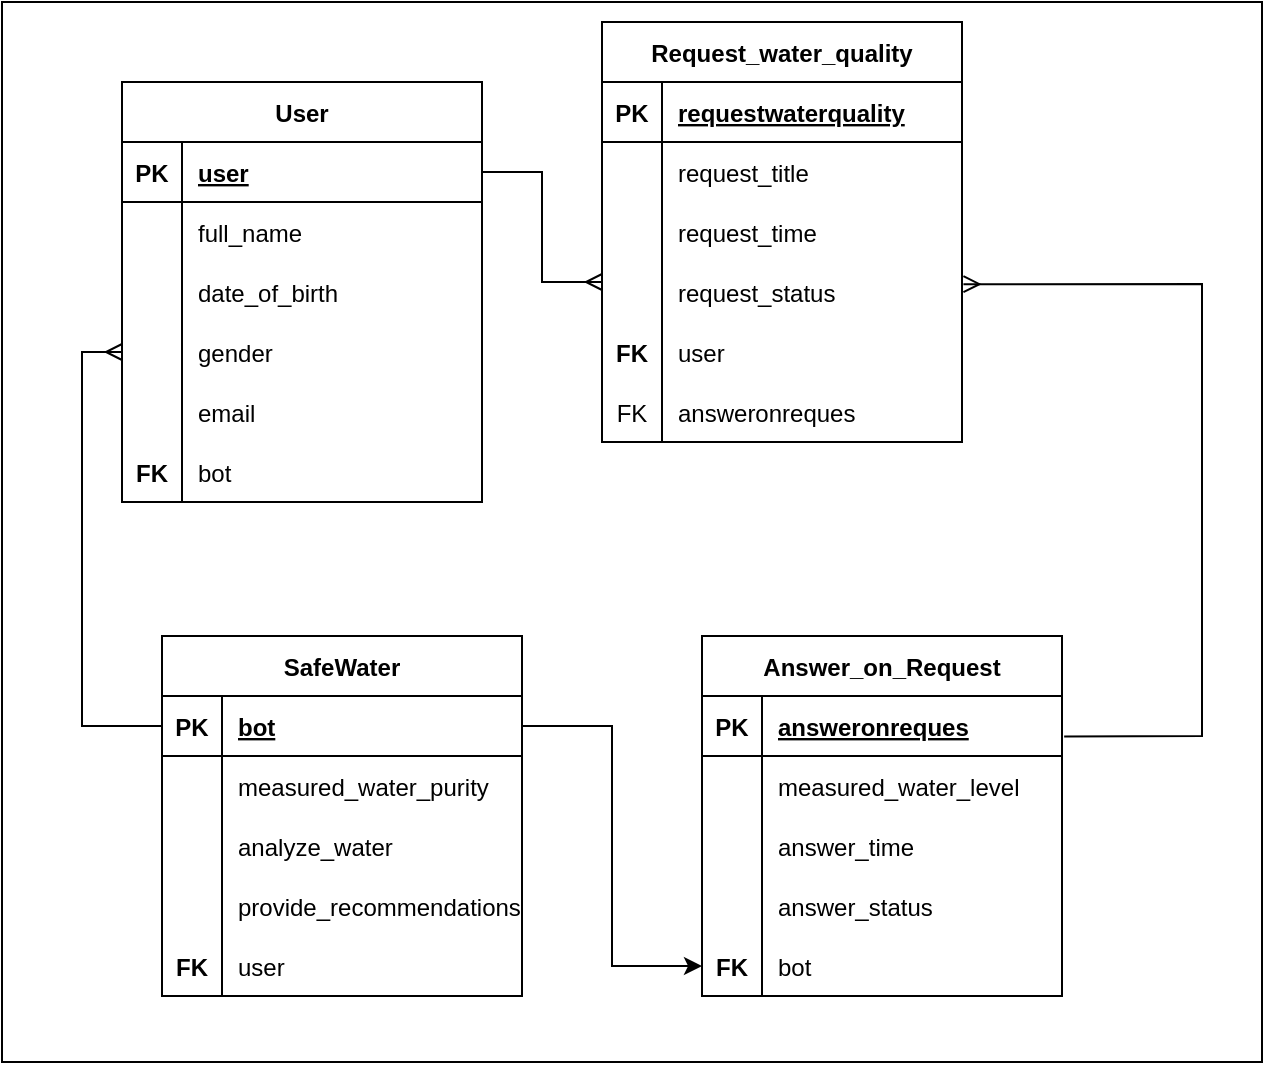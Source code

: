 <mxfile version="22.0.7" type="device">
  <diagram name="Страница — 1" id="PBsCXd5WmThWlhP5KfTM">
    <mxGraphModel dx="989" dy="1372" grid="1" gridSize="10" guides="1" tooltips="1" connect="1" arrows="1" fold="1" page="1" pageScale="1" pageWidth="1169" pageHeight="827" math="0" shadow="0">
      <root>
        <mxCell id="0" />
        <mxCell id="1" parent="0" />
        <mxCell id="3SEpOaOU_BPswneahcGI-242" value="" style="rounded=0;whiteSpace=wrap;html=1;" parent="1" vertex="1">
          <mxGeometry y="-820" width="630" height="530" as="geometry" />
        </mxCell>
        <mxCell id="3SEpOaOU_BPswneahcGI-46" value="User" style="shape=table;startSize=30;container=1;collapsible=1;childLayout=tableLayout;fixedRows=1;rowLines=0;fontStyle=1;align=center;resizeLast=1;" parent="1" vertex="1">
          <mxGeometry x="60" y="-780" width="180" height="210" as="geometry" />
        </mxCell>
        <mxCell id="3SEpOaOU_BPswneahcGI-47" value="" style="shape=partialRectangle;collapsible=0;dropTarget=0;pointerEvents=0;fillColor=none;top=0;left=0;bottom=1;right=0;points=[[0,0.5],[1,0.5]];portConstraint=eastwest;" parent="3SEpOaOU_BPswneahcGI-46" vertex="1">
          <mxGeometry y="30" width="180" height="30" as="geometry" />
        </mxCell>
        <mxCell id="3SEpOaOU_BPswneahcGI-48" value="PK" style="shape=partialRectangle;connectable=0;fillColor=none;top=0;left=0;bottom=0;right=0;fontStyle=1;overflow=hidden;" parent="3SEpOaOU_BPswneahcGI-47" vertex="1">
          <mxGeometry width="30" height="30" as="geometry">
            <mxRectangle width="30" height="30" as="alternateBounds" />
          </mxGeometry>
        </mxCell>
        <mxCell id="3SEpOaOU_BPswneahcGI-49" value="user" style="shape=partialRectangle;connectable=0;fillColor=none;top=0;left=0;bottom=0;right=0;align=left;spacingLeft=6;fontStyle=5;overflow=hidden;" parent="3SEpOaOU_BPswneahcGI-47" vertex="1">
          <mxGeometry x="30" width="150" height="30" as="geometry">
            <mxRectangle width="150" height="30" as="alternateBounds" />
          </mxGeometry>
        </mxCell>
        <mxCell id="3SEpOaOU_BPswneahcGI-50" value="" style="shape=partialRectangle;collapsible=0;dropTarget=0;pointerEvents=0;fillColor=none;top=0;left=0;bottom=0;right=0;points=[[0,0.5],[1,0.5]];portConstraint=eastwest;" parent="3SEpOaOU_BPswneahcGI-46" vertex="1">
          <mxGeometry y="60" width="180" height="30" as="geometry" />
        </mxCell>
        <mxCell id="3SEpOaOU_BPswneahcGI-51" value="" style="shape=partialRectangle;connectable=0;fillColor=none;top=0;left=0;bottom=0;right=0;editable=1;overflow=hidden;" parent="3SEpOaOU_BPswneahcGI-50" vertex="1">
          <mxGeometry width="30" height="30" as="geometry">
            <mxRectangle width="30" height="30" as="alternateBounds" />
          </mxGeometry>
        </mxCell>
        <mxCell id="3SEpOaOU_BPswneahcGI-52" value="full_name" style="shape=partialRectangle;connectable=0;fillColor=none;top=0;left=0;bottom=0;right=0;align=left;spacingLeft=6;overflow=hidden;" parent="3SEpOaOU_BPswneahcGI-50" vertex="1">
          <mxGeometry x="30" width="150" height="30" as="geometry">
            <mxRectangle width="150" height="30" as="alternateBounds" />
          </mxGeometry>
        </mxCell>
        <mxCell id="3SEpOaOU_BPswneahcGI-53" value="" style="shape=partialRectangle;collapsible=0;dropTarget=0;pointerEvents=0;fillColor=none;top=0;left=0;bottom=0;right=0;points=[[0,0.5],[1,0.5]];portConstraint=eastwest;" parent="3SEpOaOU_BPswneahcGI-46" vertex="1">
          <mxGeometry y="90" width="180" height="30" as="geometry" />
        </mxCell>
        <mxCell id="3SEpOaOU_BPswneahcGI-54" value="" style="shape=partialRectangle;connectable=0;fillColor=none;top=0;left=0;bottom=0;right=0;editable=1;overflow=hidden;fontStyle=1" parent="3SEpOaOU_BPswneahcGI-53" vertex="1">
          <mxGeometry width="30" height="30" as="geometry">
            <mxRectangle width="30" height="30" as="alternateBounds" />
          </mxGeometry>
        </mxCell>
        <mxCell id="3SEpOaOU_BPswneahcGI-55" value="date_of_birth" style="shape=partialRectangle;connectable=0;fillColor=none;top=0;left=0;bottom=0;right=0;align=left;spacingLeft=6;overflow=hidden;" parent="3SEpOaOU_BPswneahcGI-53" vertex="1">
          <mxGeometry x="30" width="150" height="30" as="geometry">
            <mxRectangle width="150" height="30" as="alternateBounds" />
          </mxGeometry>
        </mxCell>
        <mxCell id="3SEpOaOU_BPswneahcGI-56" value="" style="shape=partialRectangle;collapsible=0;dropTarget=0;pointerEvents=0;fillColor=none;top=0;left=0;bottom=0;right=0;points=[[0,0.5],[1,0.5]];portConstraint=eastwest;" parent="3SEpOaOU_BPswneahcGI-46" vertex="1">
          <mxGeometry y="120" width="180" height="30" as="geometry" />
        </mxCell>
        <mxCell id="3SEpOaOU_BPswneahcGI-57" value="" style="shape=partialRectangle;connectable=0;fillColor=none;top=0;left=0;bottom=0;right=0;editable=1;overflow=hidden;fontStyle=1" parent="3SEpOaOU_BPswneahcGI-56" vertex="1">
          <mxGeometry width="30" height="30" as="geometry">
            <mxRectangle width="30" height="30" as="alternateBounds" />
          </mxGeometry>
        </mxCell>
        <mxCell id="3SEpOaOU_BPswneahcGI-58" value="gender" style="shape=partialRectangle;connectable=0;fillColor=none;top=0;left=0;bottom=0;right=0;align=left;spacingLeft=6;overflow=hidden;" parent="3SEpOaOU_BPswneahcGI-56" vertex="1">
          <mxGeometry x="30" width="150" height="30" as="geometry">
            <mxRectangle width="150" height="30" as="alternateBounds" />
          </mxGeometry>
        </mxCell>
        <mxCell id="I8bGM_1L3u9yay8RhePR-1" value="" style="shape=partialRectangle;collapsible=0;dropTarget=0;pointerEvents=0;fillColor=none;top=0;left=0;bottom=0;right=0;points=[[0,0.5],[1,0.5]];portConstraint=eastwest;" parent="3SEpOaOU_BPswneahcGI-46" vertex="1">
          <mxGeometry y="150" width="180" height="30" as="geometry" />
        </mxCell>
        <mxCell id="I8bGM_1L3u9yay8RhePR-2" value="" style="shape=partialRectangle;connectable=0;fillColor=none;top=0;left=0;bottom=0;right=0;editable=1;overflow=hidden;fontStyle=1" parent="I8bGM_1L3u9yay8RhePR-1" vertex="1">
          <mxGeometry width="30" height="30" as="geometry">
            <mxRectangle width="30" height="30" as="alternateBounds" />
          </mxGeometry>
        </mxCell>
        <mxCell id="I8bGM_1L3u9yay8RhePR-3" value="email" style="shape=partialRectangle;connectable=0;fillColor=none;top=0;left=0;bottom=0;right=0;align=left;spacingLeft=6;overflow=hidden;" parent="I8bGM_1L3u9yay8RhePR-1" vertex="1">
          <mxGeometry x="30" width="150" height="30" as="geometry">
            <mxRectangle width="150" height="30" as="alternateBounds" />
          </mxGeometry>
        </mxCell>
        <mxCell id="3SEpOaOU_BPswneahcGI-110" value="SafeWater" style="shape=table;startSize=30;container=1;collapsible=1;childLayout=tableLayout;fixedRows=1;rowLines=0;fontStyle=1;align=center;resizeLast=1;" parent="1" vertex="1">
          <mxGeometry x="80" y="-503" width="180" height="180" as="geometry" />
        </mxCell>
        <mxCell id="3SEpOaOU_BPswneahcGI-111" value="" style="shape=partialRectangle;collapsible=0;dropTarget=0;pointerEvents=0;fillColor=none;top=0;left=0;bottom=1;right=0;points=[[0,0.5],[1,0.5]];portConstraint=eastwest;" parent="3SEpOaOU_BPswneahcGI-110" vertex="1">
          <mxGeometry y="30" width="180" height="30" as="geometry" />
        </mxCell>
        <mxCell id="3SEpOaOU_BPswneahcGI-112" value="PK" style="shape=partialRectangle;connectable=0;fillColor=none;top=0;left=0;bottom=0;right=0;fontStyle=1;overflow=hidden;" parent="3SEpOaOU_BPswneahcGI-111" vertex="1">
          <mxGeometry width="30" height="30" as="geometry">
            <mxRectangle width="30" height="30" as="alternateBounds" />
          </mxGeometry>
        </mxCell>
        <mxCell id="3SEpOaOU_BPswneahcGI-113" value="bot" style="shape=partialRectangle;connectable=0;fillColor=none;top=0;left=0;bottom=0;right=0;align=left;spacingLeft=6;fontStyle=5;overflow=hidden;" parent="3SEpOaOU_BPswneahcGI-111" vertex="1">
          <mxGeometry x="30" width="150" height="30" as="geometry">
            <mxRectangle width="150" height="30" as="alternateBounds" />
          </mxGeometry>
        </mxCell>
        <mxCell id="3SEpOaOU_BPswneahcGI-114" value="" style="shape=partialRectangle;collapsible=0;dropTarget=0;pointerEvents=0;fillColor=none;top=0;left=0;bottom=0;right=0;points=[[0,0.5],[1,0.5]];portConstraint=eastwest;" parent="3SEpOaOU_BPswneahcGI-110" vertex="1">
          <mxGeometry y="60" width="180" height="30" as="geometry" />
        </mxCell>
        <mxCell id="3SEpOaOU_BPswneahcGI-115" value="" style="shape=partialRectangle;connectable=0;fillColor=none;top=0;left=0;bottom=0;right=0;editable=1;overflow=hidden;" parent="3SEpOaOU_BPswneahcGI-114" vertex="1">
          <mxGeometry width="30" height="30" as="geometry">
            <mxRectangle width="30" height="30" as="alternateBounds" />
          </mxGeometry>
        </mxCell>
        <mxCell id="3SEpOaOU_BPswneahcGI-116" value="measured_water_purity" style="shape=partialRectangle;connectable=0;fillColor=none;top=0;left=0;bottom=0;right=0;align=left;spacingLeft=6;overflow=hidden;" parent="3SEpOaOU_BPswneahcGI-114" vertex="1">
          <mxGeometry x="30" width="150" height="30" as="geometry">
            <mxRectangle width="150" height="30" as="alternateBounds" />
          </mxGeometry>
        </mxCell>
        <mxCell id="3SEpOaOU_BPswneahcGI-117" value="" style="shape=partialRectangle;collapsible=0;dropTarget=0;pointerEvents=0;fillColor=none;top=0;left=0;bottom=0;right=0;points=[[0,0.5],[1,0.5]];portConstraint=eastwest;" parent="3SEpOaOU_BPswneahcGI-110" vertex="1">
          <mxGeometry y="90" width="180" height="30" as="geometry" />
        </mxCell>
        <mxCell id="3SEpOaOU_BPswneahcGI-118" value="" style="shape=partialRectangle;connectable=0;fillColor=none;top=0;left=0;bottom=0;right=0;editable=1;overflow=hidden;fontStyle=1" parent="3SEpOaOU_BPswneahcGI-117" vertex="1">
          <mxGeometry width="30" height="30" as="geometry">
            <mxRectangle width="30" height="30" as="alternateBounds" />
          </mxGeometry>
        </mxCell>
        <mxCell id="3SEpOaOU_BPswneahcGI-119" value="analyze_water" style="shape=partialRectangle;connectable=0;fillColor=none;top=0;left=0;bottom=0;right=0;align=left;spacingLeft=6;overflow=hidden;" parent="3SEpOaOU_BPswneahcGI-117" vertex="1">
          <mxGeometry x="30" width="150" height="30" as="geometry">
            <mxRectangle width="150" height="30" as="alternateBounds" />
          </mxGeometry>
        </mxCell>
        <mxCell id="3SEpOaOU_BPswneahcGI-120" value="" style="shape=partialRectangle;collapsible=0;dropTarget=0;pointerEvents=0;fillColor=none;top=0;left=0;bottom=0;right=0;points=[[0,0.5],[1,0.5]];portConstraint=eastwest;" parent="3SEpOaOU_BPswneahcGI-110" vertex="1">
          <mxGeometry y="120" width="180" height="30" as="geometry" />
        </mxCell>
        <mxCell id="3SEpOaOU_BPswneahcGI-121" value="" style="shape=partialRectangle;connectable=0;fillColor=none;top=0;left=0;bottom=0;right=0;editable=1;overflow=hidden;" parent="3SEpOaOU_BPswneahcGI-120" vertex="1">
          <mxGeometry width="30" height="30" as="geometry">
            <mxRectangle width="30" height="30" as="alternateBounds" />
          </mxGeometry>
        </mxCell>
        <mxCell id="3SEpOaOU_BPswneahcGI-122" value="provide_recommendations" style="shape=partialRectangle;connectable=0;fillColor=none;top=0;left=0;bottom=0;right=0;align=left;spacingLeft=6;overflow=hidden;" parent="3SEpOaOU_BPswneahcGI-120" vertex="1">
          <mxGeometry x="30" width="150" height="30" as="geometry">
            <mxRectangle width="150" height="30" as="alternateBounds" />
          </mxGeometry>
        </mxCell>
        <mxCell id="I8bGM_1L3u9yay8RhePR-13" value="" style="shape=partialRectangle;collapsible=0;dropTarget=0;pointerEvents=0;fillColor=none;top=0;left=0;bottom=0;right=0;points=[[0,0.5],[1,0.5]];portConstraint=eastwest;" parent="3SEpOaOU_BPswneahcGI-110" vertex="1">
          <mxGeometry y="150" width="180" height="30" as="geometry" />
        </mxCell>
        <mxCell id="I8bGM_1L3u9yay8RhePR-14" value="FK" style="shape=partialRectangle;connectable=0;fillColor=none;top=0;left=0;bottom=0;right=0;editable=1;overflow=hidden;fontStyle=1" parent="I8bGM_1L3u9yay8RhePR-13" vertex="1">
          <mxGeometry width="30" height="30" as="geometry">
            <mxRectangle width="30" height="30" as="alternateBounds" />
          </mxGeometry>
        </mxCell>
        <mxCell id="I8bGM_1L3u9yay8RhePR-15" value="user" style="shape=partialRectangle;connectable=0;fillColor=none;top=0;left=0;bottom=0;right=0;align=left;spacingLeft=6;overflow=hidden;" parent="I8bGM_1L3u9yay8RhePR-13" vertex="1">
          <mxGeometry x="30" width="150" height="30" as="geometry">
            <mxRectangle width="150" height="30" as="alternateBounds" />
          </mxGeometry>
        </mxCell>
        <mxCell id="3SEpOaOU_BPswneahcGI-129" value="Request_water_quality" style="shape=table;startSize=30;container=1;collapsible=1;childLayout=tableLayout;fixedRows=1;rowLines=0;fontStyle=1;align=center;resizeLast=1;" parent="1" vertex="1">
          <mxGeometry x="300" y="-810" width="180" height="210" as="geometry" />
        </mxCell>
        <mxCell id="3SEpOaOU_BPswneahcGI-130" value="" style="shape=partialRectangle;collapsible=0;dropTarget=0;pointerEvents=0;fillColor=none;top=0;left=0;bottom=1;right=0;points=[[0,0.5],[1,0.5]];portConstraint=eastwest;" parent="3SEpOaOU_BPswneahcGI-129" vertex="1">
          <mxGeometry y="30" width="180" height="30" as="geometry" />
        </mxCell>
        <mxCell id="3SEpOaOU_BPswneahcGI-131" value="PK" style="shape=partialRectangle;connectable=0;fillColor=none;top=0;left=0;bottom=0;right=0;fontStyle=1;overflow=hidden;" parent="3SEpOaOU_BPswneahcGI-130" vertex="1">
          <mxGeometry width="30" height="30" as="geometry">
            <mxRectangle width="30" height="30" as="alternateBounds" />
          </mxGeometry>
        </mxCell>
        <mxCell id="3SEpOaOU_BPswneahcGI-132" value="requestwaterquality" style="shape=partialRectangle;connectable=0;fillColor=none;top=0;left=0;bottom=0;right=0;align=left;spacingLeft=6;fontStyle=5;overflow=hidden;" parent="3SEpOaOU_BPswneahcGI-130" vertex="1">
          <mxGeometry x="30" width="150" height="30" as="geometry">
            <mxRectangle width="150" height="30" as="alternateBounds" />
          </mxGeometry>
        </mxCell>
        <mxCell id="3SEpOaOU_BPswneahcGI-133" value="" style="shape=partialRectangle;collapsible=0;dropTarget=0;pointerEvents=0;fillColor=none;top=0;left=0;bottom=0;right=0;points=[[0,0.5],[1,0.5]];portConstraint=eastwest;" parent="3SEpOaOU_BPswneahcGI-129" vertex="1">
          <mxGeometry y="60" width="180" height="30" as="geometry" />
        </mxCell>
        <mxCell id="3SEpOaOU_BPswneahcGI-134" value="" style="shape=partialRectangle;connectable=0;fillColor=none;top=0;left=0;bottom=0;right=0;editable=1;overflow=hidden;" parent="3SEpOaOU_BPswneahcGI-133" vertex="1">
          <mxGeometry width="30" height="30" as="geometry">
            <mxRectangle width="30" height="30" as="alternateBounds" />
          </mxGeometry>
        </mxCell>
        <mxCell id="3SEpOaOU_BPswneahcGI-135" value="request_title" style="shape=partialRectangle;connectable=0;fillColor=none;top=0;left=0;bottom=0;right=0;align=left;spacingLeft=6;overflow=hidden;" parent="3SEpOaOU_BPswneahcGI-133" vertex="1">
          <mxGeometry x="30" width="150" height="30" as="geometry">
            <mxRectangle width="150" height="30" as="alternateBounds" />
          </mxGeometry>
        </mxCell>
        <mxCell id="3SEpOaOU_BPswneahcGI-136" value="" style="shape=partialRectangle;collapsible=0;dropTarget=0;pointerEvents=0;fillColor=none;top=0;left=0;bottom=0;right=0;points=[[0,0.5],[1,0.5]];portConstraint=eastwest;" parent="3SEpOaOU_BPswneahcGI-129" vertex="1">
          <mxGeometry y="90" width="180" height="30" as="geometry" />
        </mxCell>
        <mxCell id="3SEpOaOU_BPswneahcGI-137" value="" style="shape=partialRectangle;connectable=0;fillColor=none;top=0;left=0;bottom=0;right=0;editable=1;overflow=hidden;fontStyle=1" parent="3SEpOaOU_BPswneahcGI-136" vertex="1">
          <mxGeometry width="30" height="30" as="geometry">
            <mxRectangle width="30" height="30" as="alternateBounds" />
          </mxGeometry>
        </mxCell>
        <mxCell id="3SEpOaOU_BPswneahcGI-138" value="request_time" style="shape=partialRectangle;connectable=0;fillColor=none;top=0;left=0;bottom=0;right=0;align=left;spacingLeft=6;overflow=hidden;" parent="3SEpOaOU_BPswneahcGI-136" vertex="1">
          <mxGeometry x="30" width="150" height="30" as="geometry">
            <mxRectangle width="150" height="30" as="alternateBounds" />
          </mxGeometry>
        </mxCell>
        <mxCell id="3SEpOaOU_BPswneahcGI-139" value="" style="shape=partialRectangle;collapsible=0;dropTarget=0;pointerEvents=0;fillColor=none;top=0;left=0;bottom=0;right=0;points=[[0,0.5],[1,0.5]];portConstraint=eastwest;" parent="3SEpOaOU_BPswneahcGI-129" vertex="1">
          <mxGeometry y="120" width="180" height="30" as="geometry" />
        </mxCell>
        <mxCell id="3SEpOaOU_BPswneahcGI-140" value="" style="shape=partialRectangle;connectable=0;fillColor=none;top=0;left=0;bottom=0;right=0;editable=1;overflow=hidden;fontStyle=1" parent="3SEpOaOU_BPswneahcGI-139" vertex="1">
          <mxGeometry width="30" height="30" as="geometry">
            <mxRectangle width="30" height="30" as="alternateBounds" />
          </mxGeometry>
        </mxCell>
        <mxCell id="3SEpOaOU_BPswneahcGI-141" value="request_status" style="shape=partialRectangle;connectable=0;fillColor=none;top=0;left=0;bottom=0;right=0;align=left;spacingLeft=6;overflow=hidden;" parent="3SEpOaOU_BPswneahcGI-139" vertex="1">
          <mxGeometry x="30" width="150" height="30" as="geometry">
            <mxRectangle width="150" height="30" as="alternateBounds" />
          </mxGeometry>
        </mxCell>
        <mxCell id="3SEpOaOU_BPswneahcGI-171" value="" style="shape=partialRectangle;collapsible=0;dropTarget=0;pointerEvents=0;fillColor=none;top=0;left=0;bottom=0;right=0;points=[[0,0.5],[1,0.5]];portConstraint=eastwest;" parent="3SEpOaOU_BPswneahcGI-129" vertex="1">
          <mxGeometry y="150" width="180" height="30" as="geometry" />
        </mxCell>
        <mxCell id="3SEpOaOU_BPswneahcGI-172" value="FK" style="shape=partialRectangle;connectable=0;fillColor=none;top=0;left=0;bottom=0;right=0;editable=1;overflow=hidden;fontStyle=1" parent="3SEpOaOU_BPswneahcGI-171" vertex="1">
          <mxGeometry width="30" height="30" as="geometry">
            <mxRectangle width="30" height="30" as="alternateBounds" />
          </mxGeometry>
        </mxCell>
        <mxCell id="3SEpOaOU_BPswneahcGI-173" value="user" style="shape=partialRectangle;connectable=0;fillColor=none;top=0;left=0;bottom=0;right=0;align=left;spacingLeft=6;overflow=hidden;" parent="3SEpOaOU_BPswneahcGI-171" vertex="1">
          <mxGeometry x="30" width="150" height="30" as="geometry">
            <mxRectangle width="150" height="30" as="alternateBounds" />
          </mxGeometry>
        </mxCell>
        <mxCell id="I8bGM_1L3u9yay8RhePR-4" value="" style="shape=partialRectangle;collapsible=0;dropTarget=0;pointerEvents=0;fillColor=none;top=0;left=0;bottom=0;right=0;points=[[0,0.5],[1,0.5]];portConstraint=eastwest;" parent="3SEpOaOU_BPswneahcGI-129" vertex="1">
          <mxGeometry y="180" width="180" height="30" as="geometry" />
        </mxCell>
        <mxCell id="I8bGM_1L3u9yay8RhePR-5" value="FK" style="shape=partialRectangle;connectable=0;fillColor=none;top=0;left=0;bottom=0;right=0;editable=1;overflow=hidden;" parent="I8bGM_1L3u9yay8RhePR-4" vertex="1">
          <mxGeometry width="30" height="30" as="geometry">
            <mxRectangle width="30" height="30" as="alternateBounds" />
          </mxGeometry>
        </mxCell>
        <mxCell id="I8bGM_1L3u9yay8RhePR-6" value="answeronreques" style="shape=partialRectangle;connectable=0;fillColor=none;top=0;left=0;bottom=0;right=0;align=left;spacingLeft=6;overflow=hidden;" parent="I8bGM_1L3u9yay8RhePR-4" vertex="1">
          <mxGeometry x="30" width="150" height="30" as="geometry">
            <mxRectangle width="150" height="30" as="alternateBounds" />
          </mxGeometry>
        </mxCell>
        <mxCell id="3SEpOaOU_BPswneahcGI-174" value="Answer_on_Request" style="shape=table;startSize=30;container=1;collapsible=1;childLayout=tableLayout;fixedRows=1;rowLines=0;fontStyle=1;align=center;resizeLast=1;" parent="1" vertex="1">
          <mxGeometry x="350" y="-503" width="180" height="180" as="geometry" />
        </mxCell>
        <mxCell id="3SEpOaOU_BPswneahcGI-175" value="" style="shape=partialRectangle;collapsible=0;dropTarget=0;pointerEvents=0;fillColor=none;top=0;left=0;bottom=1;right=0;points=[[0,0.5],[1,0.5]];portConstraint=eastwest;" parent="3SEpOaOU_BPswneahcGI-174" vertex="1">
          <mxGeometry y="30" width="180" height="30" as="geometry" />
        </mxCell>
        <mxCell id="3SEpOaOU_BPswneahcGI-176" value="PK" style="shape=partialRectangle;connectable=0;fillColor=none;top=0;left=0;bottom=0;right=0;fontStyle=1;overflow=hidden;" parent="3SEpOaOU_BPswneahcGI-175" vertex="1">
          <mxGeometry width="30" height="30" as="geometry">
            <mxRectangle width="30" height="30" as="alternateBounds" />
          </mxGeometry>
        </mxCell>
        <mxCell id="3SEpOaOU_BPswneahcGI-177" value="answeronreques" style="shape=partialRectangle;connectable=0;fillColor=none;top=0;left=0;bottom=0;right=0;align=left;spacingLeft=6;fontStyle=5;overflow=hidden;" parent="3SEpOaOU_BPswneahcGI-175" vertex="1">
          <mxGeometry x="30" width="150" height="30" as="geometry">
            <mxRectangle width="150" height="30" as="alternateBounds" />
          </mxGeometry>
        </mxCell>
        <mxCell id="3SEpOaOU_BPswneahcGI-178" value="" style="shape=partialRectangle;collapsible=0;dropTarget=0;pointerEvents=0;fillColor=none;top=0;left=0;bottom=0;right=0;points=[[0,0.5],[1,0.5]];portConstraint=eastwest;" parent="3SEpOaOU_BPswneahcGI-174" vertex="1">
          <mxGeometry y="60" width="180" height="30" as="geometry" />
        </mxCell>
        <mxCell id="3SEpOaOU_BPswneahcGI-179" value="" style="shape=partialRectangle;connectable=0;fillColor=none;top=0;left=0;bottom=0;right=0;editable=1;overflow=hidden;" parent="3SEpOaOU_BPswneahcGI-178" vertex="1">
          <mxGeometry width="30" height="30" as="geometry">
            <mxRectangle width="30" height="30" as="alternateBounds" />
          </mxGeometry>
        </mxCell>
        <mxCell id="3SEpOaOU_BPswneahcGI-180" value="measured_water_level" style="shape=partialRectangle;connectable=0;fillColor=none;top=0;left=0;bottom=0;right=0;align=left;spacingLeft=6;overflow=hidden;" parent="3SEpOaOU_BPswneahcGI-178" vertex="1">
          <mxGeometry x="30" width="150" height="30" as="geometry">
            <mxRectangle width="150" height="30" as="alternateBounds" />
          </mxGeometry>
        </mxCell>
        <mxCell id="3SEpOaOU_BPswneahcGI-181" value="" style="shape=partialRectangle;collapsible=0;dropTarget=0;pointerEvents=0;fillColor=none;top=0;left=0;bottom=0;right=0;points=[[0,0.5],[1,0.5]];portConstraint=eastwest;" parent="3SEpOaOU_BPswneahcGI-174" vertex="1">
          <mxGeometry y="90" width="180" height="30" as="geometry" />
        </mxCell>
        <mxCell id="3SEpOaOU_BPswneahcGI-182" value="" style="shape=partialRectangle;connectable=0;fillColor=none;top=0;left=0;bottom=0;right=0;editable=1;overflow=hidden;fontStyle=1" parent="3SEpOaOU_BPswneahcGI-181" vertex="1">
          <mxGeometry width="30" height="30" as="geometry">
            <mxRectangle width="30" height="30" as="alternateBounds" />
          </mxGeometry>
        </mxCell>
        <mxCell id="3SEpOaOU_BPswneahcGI-183" value="answer_time" style="shape=partialRectangle;connectable=0;fillColor=none;top=0;left=0;bottom=0;right=0;align=left;spacingLeft=6;overflow=hidden;" parent="3SEpOaOU_BPswneahcGI-181" vertex="1">
          <mxGeometry x="30" width="150" height="30" as="geometry">
            <mxRectangle width="150" height="30" as="alternateBounds" />
          </mxGeometry>
        </mxCell>
        <mxCell id="3SEpOaOU_BPswneahcGI-187" value="" style="shape=partialRectangle;collapsible=0;dropTarget=0;pointerEvents=0;fillColor=none;top=0;left=0;bottom=0;right=0;points=[[0,0.5],[1,0.5]];portConstraint=eastwest;" parent="3SEpOaOU_BPswneahcGI-174" vertex="1">
          <mxGeometry y="120" width="180" height="30" as="geometry" />
        </mxCell>
        <mxCell id="3SEpOaOU_BPswneahcGI-188" value="" style="shape=partialRectangle;connectable=0;fillColor=none;top=0;left=0;bottom=0;right=0;editable=1;overflow=hidden;fontStyle=1" parent="3SEpOaOU_BPswneahcGI-187" vertex="1">
          <mxGeometry width="30" height="30" as="geometry">
            <mxRectangle width="30" height="30" as="alternateBounds" />
          </mxGeometry>
        </mxCell>
        <mxCell id="3SEpOaOU_BPswneahcGI-189" value="answer_status" style="shape=partialRectangle;connectable=0;fillColor=none;top=0;left=0;bottom=0;right=0;align=left;spacingLeft=6;overflow=hidden;" parent="3SEpOaOU_BPswneahcGI-187" vertex="1">
          <mxGeometry x="30" width="150" height="30" as="geometry">
            <mxRectangle width="150" height="30" as="alternateBounds" />
          </mxGeometry>
        </mxCell>
        <mxCell id="6tSy8G0uFoil-sSPwVQC-14" value="" style="shape=partialRectangle;collapsible=0;dropTarget=0;pointerEvents=0;fillColor=none;top=0;left=0;bottom=0;right=0;points=[[0,0.5],[1,0.5]];portConstraint=eastwest;" parent="3SEpOaOU_BPswneahcGI-174" vertex="1">
          <mxGeometry y="150" width="180" height="30" as="geometry" />
        </mxCell>
        <mxCell id="6tSy8G0uFoil-sSPwVQC-15" value="FK" style="shape=partialRectangle;connectable=0;fillColor=none;top=0;left=0;bottom=0;right=0;editable=1;overflow=hidden;fontStyle=1" parent="6tSy8G0uFoil-sSPwVQC-14" vertex="1">
          <mxGeometry width="30" height="30" as="geometry">
            <mxRectangle width="30" height="30" as="alternateBounds" />
          </mxGeometry>
        </mxCell>
        <mxCell id="6tSy8G0uFoil-sSPwVQC-16" value="bot" style="shape=partialRectangle;connectable=0;fillColor=none;top=0;left=0;bottom=0;right=0;align=left;spacingLeft=6;overflow=hidden;" parent="6tSy8G0uFoil-sSPwVQC-14" vertex="1">
          <mxGeometry x="30" width="150" height="30" as="geometry">
            <mxRectangle width="150" height="30" as="alternateBounds" />
          </mxGeometry>
        </mxCell>
        <mxCell id="3SEpOaOU_BPswneahcGI-237" style="edgeStyle=orthogonalEdgeStyle;rounded=0;orthogonalLoop=1;jettySize=auto;html=1;exitX=1;exitY=0.5;exitDx=0;exitDy=0;endArrow=ERmany;endFill=0;" parent="1" source="3SEpOaOU_BPswneahcGI-47" edge="1">
          <mxGeometry relative="1" as="geometry">
            <mxPoint x="300" y="-680" as="targetPoint" />
            <Array as="points">
              <mxPoint x="270" y="-735" />
              <mxPoint x="270" y="-680" />
              <mxPoint x="300" y="-680" />
            </Array>
          </mxGeometry>
        </mxCell>
        <mxCell id="I8bGM_1L3u9yay8RhePR-19" style="edgeStyle=orthogonalEdgeStyle;rounded=0;orthogonalLoop=1;jettySize=auto;html=1;entryX=0;entryY=0.5;entryDx=0;entryDy=0;exitX=1;exitY=0.5;exitDx=0;exitDy=0;" parent="1" source="3SEpOaOU_BPswneahcGI-111" target="6tSy8G0uFoil-sSPwVQC-14" edge="1">
          <mxGeometry relative="1" as="geometry" />
        </mxCell>
        <mxCell id="I8bGM_1L3u9yay8RhePR-20" value="" style="edgeStyle=elbowEdgeStyle;fontSize=12;html=1;endArrow=ERmany;rounded=0;exitX=0;exitY=0.5;exitDx=0;exitDy=0;startArrow=none;startFill=0;entryX=0;entryY=0.5;entryDx=0;entryDy=0;" parent="1" source="3SEpOaOU_BPswneahcGI-111" target="3SEpOaOU_BPswneahcGI-56" edge="1">
          <mxGeometry width="100" height="100" relative="1" as="geometry">
            <mxPoint x="240" y="-725" as="sourcePoint" />
            <mxPoint x="60" y="-580" as="targetPoint" />
            <Array as="points">
              <mxPoint x="40" y="-400" />
            </Array>
          </mxGeometry>
        </mxCell>
        <mxCell id="AWDgylv_6JbzS6coa5YW-1" value="FK" style="shape=partialRectangle;connectable=0;fillColor=none;top=0;left=0;bottom=0;right=0;editable=1;overflow=hidden;fontStyle=1" vertex="1" parent="1">
          <mxGeometry x="60" y="-600" width="30" height="30" as="geometry">
            <mxRectangle width="30" height="30" as="alternateBounds" />
          </mxGeometry>
        </mxCell>
        <mxCell id="AWDgylv_6JbzS6coa5YW-3" value="bot" style="shape=partialRectangle;connectable=0;fillColor=none;top=0;left=0;bottom=0;right=0;align=left;spacingLeft=6;overflow=hidden;" vertex="1" parent="1">
          <mxGeometry x="90" y="-600" width="150" height="30" as="geometry">
            <mxRectangle width="150" height="30" as="alternateBounds" />
          </mxGeometry>
        </mxCell>
        <mxCell id="AWDgylv_6JbzS6coa5YW-4" value="" style="endArrow=none;html=1;rounded=0;" edge="1" parent="1">
          <mxGeometry width="50" height="50" relative="1" as="geometry">
            <mxPoint x="90" y="-570" as="sourcePoint" />
            <mxPoint x="90" y="-600" as="targetPoint" />
          </mxGeometry>
        </mxCell>
        <mxCell id="AWDgylv_6JbzS6coa5YW-5" value="" style="endArrow=ERmany;html=1;rounded=0;exitX=1.006;exitY=0.677;exitDx=0;exitDy=0;entryX=1.004;entryY=0.37;entryDx=0;entryDy=0;entryPerimeter=0;endFill=0;exitPerimeter=0;" edge="1" parent="1" source="3SEpOaOU_BPswneahcGI-175" target="3SEpOaOU_BPswneahcGI-139">
          <mxGeometry width="50" height="50" relative="1" as="geometry">
            <mxPoint x="530" y="-540" as="sourcePoint" />
            <mxPoint x="580" y="-590" as="targetPoint" />
            <Array as="points">
              <mxPoint x="600" y="-453" />
              <mxPoint x="600" y="-679" />
            </Array>
          </mxGeometry>
        </mxCell>
      </root>
    </mxGraphModel>
  </diagram>
</mxfile>
